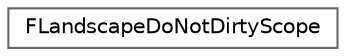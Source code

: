 digraph "Graphical Class Hierarchy"
{
 // INTERACTIVE_SVG=YES
 // LATEX_PDF_SIZE
  bgcolor="transparent";
  edge [fontname=Helvetica,fontsize=10,labelfontname=Helvetica,labelfontsize=10];
  node [fontname=Helvetica,fontsize=10,shape=box,height=0.2,width=0.4];
  rankdir="LR";
  Node0 [id="Node000000",label="FLandscapeDoNotDirtyScope",height=0.2,width=0.4,color="grey40", fillcolor="white", style="filled",URL="$d8/d54/structFLandscapeDoNotDirtyScope.html",tooltip=" "];
}
